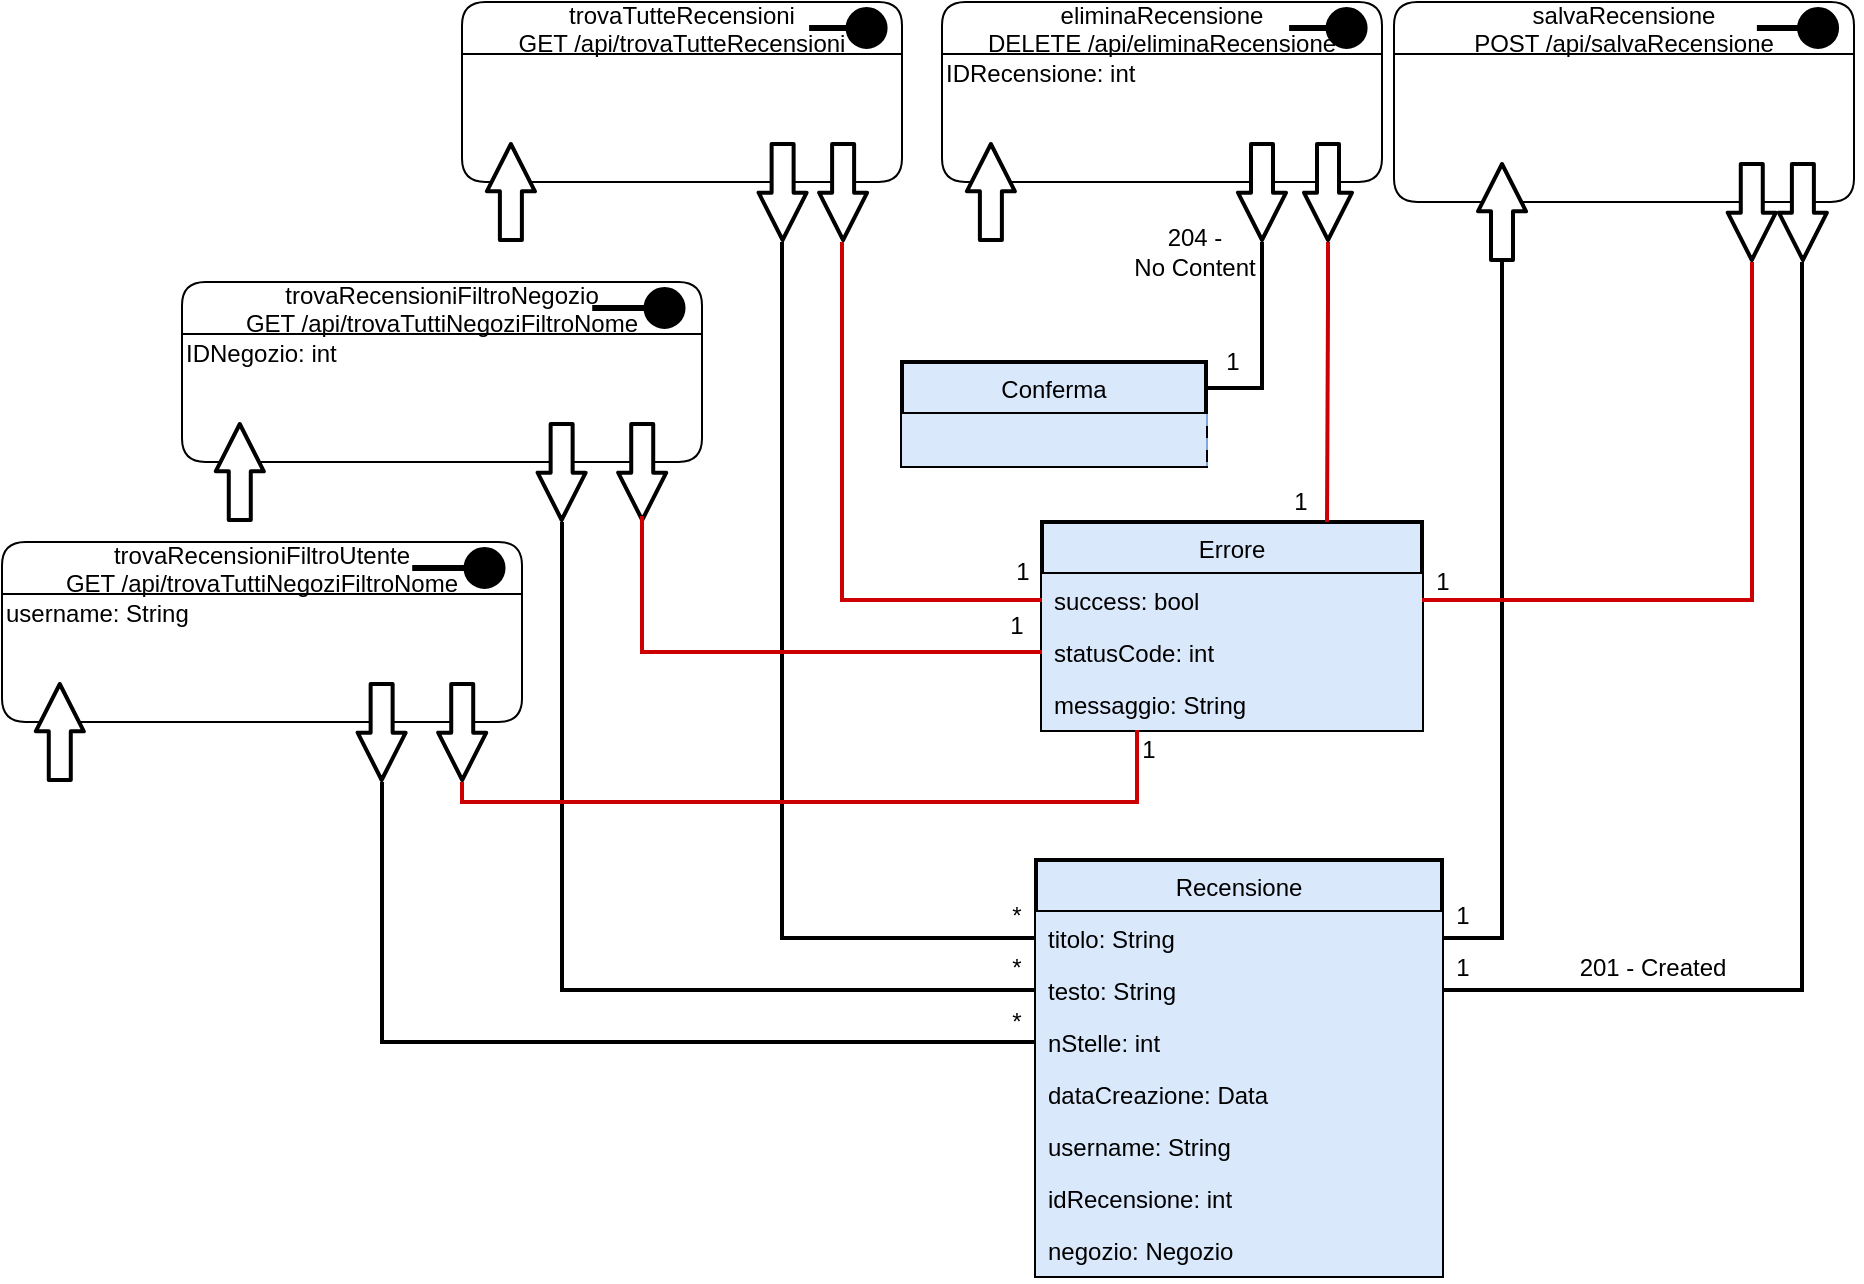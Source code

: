 <mxfile version="14.6.13" type="device"><diagram name="Page-1" id="efa7a0a1-bf9b-a30e-e6df-94a7791c09e9"><mxGraphModel dx="1422" dy="822" grid="1" gridSize="10" guides="1" tooltips="1" connect="1" arrows="1" fold="1" page="1" pageScale="1" pageWidth="826" pageHeight="1169" background="#ffffff" math="0" shadow="0"><root><mxCell id="0"/><mxCell id="1" parent="0"/><mxCell id="uqjgaTVG3SAcRJNr-vyV-13" value="Recensione" style="swimlane;fontStyle=0;align=center;verticalAlign=top;childLayout=stackLayout;horizontal=1;startSize=26;horizontalStack=0;resizeParent=1;resizeLast=0;collapsible=1;marginBottom=0;rounded=0;shadow=0;strokeWidth=2;fillColor=#dae8fc;" parent="1" vertex="1"><mxGeometry x="867" y="759" width="203" height="208" as="geometry"><mxRectangle x="870" y="640" width="160" height="26" as="alternateBounds"/></mxGeometry></mxCell><mxCell id="uqjgaTVG3SAcRJNr-vyV-14" value="titolo: String" style="text;align=left;verticalAlign=top;spacingLeft=4;spacingRight=4;overflow=hidden;rotatable=0;points=[[0,0.5],[1,0.5]];portConstraint=eastwest;fillColor=#dae8fc;" parent="uqjgaTVG3SAcRJNr-vyV-13" vertex="1"><mxGeometry y="26" width="203" height="26" as="geometry"/></mxCell><mxCell id="uqjgaTVG3SAcRJNr-vyV-15" value="testo: String" style="text;align=left;verticalAlign=top;spacingLeft=4;spacingRight=4;overflow=hidden;rotatable=0;points=[[0,0.5],[1,0.5]];portConstraint=eastwest;rounded=0;shadow=0;html=0;fillColor=#dae8fc;" parent="uqjgaTVG3SAcRJNr-vyV-13" vertex="1"><mxGeometry y="52" width="203" height="26" as="geometry"/></mxCell><mxCell id="uqjgaTVG3SAcRJNr-vyV-16" value="nStelle: int" style="text;align=left;verticalAlign=top;spacingLeft=4;spacingRight=4;overflow=hidden;rotatable=0;points=[[0,0.5],[1,0.5]];portConstraint=eastwest;rounded=0;shadow=0;html=0;fillColor=#dae8fc;" parent="uqjgaTVG3SAcRJNr-vyV-13" vertex="1"><mxGeometry y="78" width="203" height="26" as="geometry"/></mxCell><mxCell id="uqjgaTVG3SAcRJNr-vyV-17" value="dataCreazione: Data" style="text;align=left;verticalAlign=top;spacingLeft=4;spacingRight=4;overflow=hidden;rotatable=0;points=[[0,0.5],[1,0.5]];portConstraint=eastwest;rounded=0;shadow=0;html=0;fillColor=#dae8fc;" parent="uqjgaTVG3SAcRJNr-vyV-13" vertex="1"><mxGeometry y="104" width="203" height="26" as="geometry"/></mxCell><mxCell id="YFoO6ORFEUp5DhpsUJtH-15" value="username: String" style="text;align=left;verticalAlign=top;spacingLeft=4;spacingRight=4;overflow=hidden;rotatable=0;points=[[0,0.5],[1,0.5]];portConstraint=eastwest;rounded=0;shadow=0;html=0;fillColor=#dae8fc;" parent="uqjgaTVG3SAcRJNr-vyV-13" vertex="1"><mxGeometry y="130" width="203" height="26" as="geometry"/></mxCell><mxCell id="YFoO6ORFEUp5DhpsUJtH-16" value="idRecensione: int" style="text;align=left;verticalAlign=top;spacingLeft=4;spacingRight=4;overflow=hidden;rotatable=0;points=[[0,0.5],[1,0.5]];portConstraint=eastwest;rounded=0;shadow=0;html=0;fillColor=#dae8fc;" parent="uqjgaTVG3SAcRJNr-vyV-13" vertex="1"><mxGeometry y="156" width="203" height="26" as="geometry"/></mxCell><mxCell id="hpHkOMVnSsnMpZR6z6gA-1" value="negozio: Negozio" style="text;align=left;verticalAlign=top;spacingLeft=4;spacingRight=4;overflow=hidden;rotatable=0;points=[[0,0.5],[1,0.5]];portConstraint=eastwest;rounded=0;shadow=0;html=0;fillColor=#dae8fc;" parent="uqjgaTVG3SAcRJNr-vyV-13" vertex="1"><mxGeometry y="182" width="203" height="26" as="geometry"/></mxCell><mxCell id="uqjgaTVG3SAcRJNr-vyV-42" value="Errore" style="swimlane;fontStyle=0;align=center;verticalAlign=top;childLayout=stackLayout;horizontal=1;startSize=26;horizontalStack=0;resizeParent=1;resizeLast=0;collapsible=1;marginBottom=0;rounded=0;shadow=0;strokeWidth=2;fillColor=#dae8fc;" parent="1" vertex="1"><mxGeometry x="870" y="590" width="190" height="104" as="geometry"><mxRectangle x="800" y="500" width="160" height="26" as="alternateBounds"/></mxGeometry></mxCell><mxCell id="uqjgaTVG3SAcRJNr-vyV-43" value="success: bool" style="text;align=left;verticalAlign=top;spacingLeft=4;spacingRight=4;overflow=hidden;rotatable=0;points=[[0,0.5],[1,0.5]];portConstraint=eastwest;fillColor=#dae8fc;" parent="uqjgaTVG3SAcRJNr-vyV-42" vertex="1"><mxGeometry y="26" width="190" height="26" as="geometry"/></mxCell><mxCell id="uqjgaTVG3SAcRJNr-vyV-44" value="statusCode: int" style="text;align=left;verticalAlign=top;spacingLeft=4;spacingRight=4;overflow=hidden;rotatable=0;points=[[0,0.5],[1,0.5]];portConstraint=eastwest;rounded=0;shadow=0;html=0;fillColor=#dae8fc;" parent="uqjgaTVG3SAcRJNr-vyV-42" vertex="1"><mxGeometry y="52" width="190" height="26" as="geometry"/></mxCell><mxCell id="uqjgaTVG3SAcRJNr-vyV-45" value="messaggio: String" style="text;align=left;verticalAlign=top;spacingLeft=4;spacingRight=4;overflow=hidden;rotatable=0;points=[[0,0.5],[1,0.5]];portConstraint=eastwest;rounded=0;shadow=0;html=0;fillColor=#dae8fc;" parent="uqjgaTVG3SAcRJNr-vyV-42" vertex="1"><mxGeometry y="78" width="190" height="26" as="geometry"/></mxCell><mxCell id="uqjgaTVG3SAcRJNr-vyV-80" value="" style="group" parent="1" vertex="1" connectable="0"><mxGeometry x="820" y="330" width="220" height="120" as="geometry"/></mxCell><mxCell id="uqjgaTVG3SAcRJNr-vyV-81" value="eliminaRecensione&#10;DELETE /api/eliminaRecensione" style="swimlane;fontStyle=0;childLayout=stackLayout;horizontal=1;startSize=26;fillColor=none;horizontalStack=0;resizeParent=1;resizeParentMax=0;resizeLast=0;collapsible=1;marginBottom=0;rounded=1;" parent="uqjgaTVG3SAcRJNr-vyV-80" vertex="1"><mxGeometry width="220" height="90" as="geometry"/></mxCell><mxCell id="uqjgaTVG3SAcRJNr-vyV-82" value="" style="html=1;verticalAlign=bottom;startArrow=circle;startFill=1;endArrow=none;startSize=6;endSize=8;endFill=0;strokeWidth=3;targetPerimeterSpacing=1;jumpSize=7;" parent="uqjgaTVG3SAcRJNr-vyV-80" edge="1"><mxGeometry width="80" relative="1" as="geometry"><mxPoint x="214.296" y="13" as="sourcePoint"/><mxPoint x="173.556" y="13" as="targetPoint"/></mxGeometry></mxCell><mxCell id="uqjgaTVG3SAcRJNr-vyV-83" value="" style="shape=flexArrow;endArrow=classic;html=1;targetPerimeterSpacing=1;strokeWidth=2;endWidth=11.034;endSize=7.228;fillColor=#ffffff;" parent="uqjgaTVG3SAcRJNr-vyV-80" edge="1"><mxGeometry width="50" height="50" relative="1" as="geometry"><mxPoint x="24.444" y="120" as="sourcePoint"/><mxPoint x="24.444" y="70" as="targetPoint"/></mxGeometry></mxCell><mxCell id="uqjgaTVG3SAcRJNr-vyV-84" value="" style="shape=flexArrow;endArrow=classic;html=1;targetPerimeterSpacing=1;strokeWidth=2;endWidth=11.034;endSize=7.228;fillColor=#ffffff;" parent="uqjgaTVG3SAcRJNr-vyV-80" edge="1"><mxGeometry width="50" height="50" relative="1" as="geometry"><mxPoint x="193" y="70" as="sourcePoint"/><mxPoint x="193" y="120" as="targetPoint"/></mxGeometry></mxCell><mxCell id="uqjgaTVG3SAcRJNr-vyV-85" value="" style="shape=flexArrow;endArrow=classic;html=1;targetPerimeterSpacing=1;strokeWidth=2;endWidth=11.034;endSize=7.228;fillColor=#ffffff;rounded=1;" parent="uqjgaTVG3SAcRJNr-vyV-80" edge="1"><mxGeometry width="50" height="50" relative="1" as="geometry"><mxPoint x="160.001" y="70.0" as="sourcePoint"/><mxPoint x="160.001" y="120" as="targetPoint"/></mxGeometry></mxCell><mxCell id="uqjgaTVG3SAcRJNr-vyV-86" value="IDRecensione: int" style="text;html=1;align=left;verticalAlign=middle;resizable=0;points=[];autosize=1;strokeColor=none;" parent="1" vertex="1"><mxGeometry x="820" y="356" width="110" height="20" as="geometry"/></mxCell><mxCell id="uqjgaTVG3SAcRJNr-vyV-87" value="" style="endArrow=none;html=1;targetPerimeterSpacing=1;strokeWidth=2;fillColor=#ffffff;edgeStyle=orthogonalEdgeStyle;rounded=0;endFill=0;entryX=1;entryY=0.25;entryDx=0;entryDy=0;" parent="1" target="uqjgaTVG3SAcRJNr-vyV-89" edge="1"><mxGeometry width="50" height="50" relative="1" as="geometry"><mxPoint x="980" y="450" as="sourcePoint"/><mxPoint x="1159" y="589.5" as="targetPoint"/><Array as="points"><mxPoint x="980" y="523"/></Array></mxGeometry></mxCell><mxCell id="uqjgaTVG3SAcRJNr-vyV-88" value="1" style="text;html=1;align=center;verticalAlign=middle;resizable=0;points=[];autosize=1;strokeColor=none;" parent="1" vertex="1"><mxGeometry x="955" y="500" width="20" height="20" as="geometry"/></mxCell><mxCell id="uqjgaTVG3SAcRJNr-vyV-89" value="Conferma" style="swimlane;fontStyle=0;align=center;verticalAlign=top;childLayout=stackLayout;horizontal=1;startSize=26;horizontalStack=0;resizeParent=1;resizeLast=0;collapsible=1;marginBottom=0;rounded=0;shadow=0;strokeWidth=2;fillColor=#dae8fc;swimlaneFillColor=none;separatorColor=#7EA6E0;noLabel=0;portConstraintRotation=0;" parent="1" vertex="1"><mxGeometry x="800" y="510" width="152" height="52" as="geometry"><mxRectangle x="1140" y="536" width="160" height="26" as="alternateBounds"/></mxGeometry></mxCell><mxCell id="uqjgaTVG3SAcRJNr-vyV-93" value="" style="text;align=left;verticalAlign=top;spacingLeft=4;spacingRight=4;overflow=hidden;rotatable=0;points=[[0,0.5],[1,0.5]];portConstraint=eastwest;rounded=0;shadow=0;html=0;fillColor=#dae8fc;" parent="uqjgaTVG3SAcRJNr-vyV-89" vertex="1"><mxGeometry y="26" width="152" height="26" as="geometry"/></mxCell><mxCell id="uqjgaTVG3SAcRJNr-vyV-94" value="" style="endArrow=none;html=1;targetPerimeterSpacing=1;strokeWidth=2;fillColor=#ffffff;edgeStyle=orthogonalEdgeStyle;rounded=0;entryX=0.75;entryY=0;entryDx=0;entryDy=0;endFill=0;strokeColor=#CC0000;" parent="1" target="uqjgaTVG3SAcRJNr-vyV-42" edge="1"><mxGeometry width="50" height="50" relative="1" as="geometry"><mxPoint x="1013" y="450" as="sourcePoint"/><mxPoint x="1165" y="508" as="targetPoint"/><Array as="points"><mxPoint x="1013" y="450"/><mxPoint x="1013" y="480"/><mxPoint x="1013" y="480"/></Array></mxGeometry></mxCell><mxCell id="uqjgaTVG3SAcRJNr-vyV-95" value="1" style="text;html=1;align=center;verticalAlign=middle;resizable=0;points=[];autosize=1;strokeColor=none;" parent="1" vertex="1"><mxGeometry x="989" y="570" width="20" height="20" as="geometry"/></mxCell><mxCell id="uqjgaTVG3SAcRJNr-vyV-96" value="204 - &lt;br&gt;No Content" style="text;html=1;align=center;verticalAlign=middle;resizable=0;points=[];autosize=1;strokeColor=none;" parent="1" vertex="1"><mxGeometry x="906" y="440" width="80" height="30" as="geometry"/></mxCell><mxCell id="uqjgaTVG3SAcRJNr-vyV-98" value="" style="group" parent="1" vertex="1" connectable="0"><mxGeometry x="1046" y="330" width="230" height="120" as="geometry"/></mxCell><mxCell id="uqjgaTVG3SAcRJNr-vyV-99" value="salvaRecensione&#10;POST /api/salvaRecensione" style="swimlane;fontStyle=0;childLayout=stackLayout;horizontal=1;startSize=26;fillColor=none;horizontalStack=0;resizeParent=1;resizeParentMax=0;resizeLast=0;collapsible=1;marginBottom=0;rounded=1;" parent="uqjgaTVG3SAcRJNr-vyV-98" vertex="1"><mxGeometry width="230" height="100" as="geometry"/></mxCell><mxCell id="uqjgaTVG3SAcRJNr-vyV-103" value="" style="shape=flexArrow;endArrow=classic;html=1;targetPerimeterSpacing=1;strokeWidth=2;endWidth=11.034;endSize=7.228;fillColor=#ffffff;rounded=1;" parent="uqjgaTVG3SAcRJNr-vyV-99" edge="1"><mxGeometry width="50" height="50" relative="1" as="geometry"><mxPoint x="178.889" y="80.0" as="sourcePoint"/><mxPoint x="178.889" y="130" as="targetPoint"/></mxGeometry></mxCell><mxCell id="uqjgaTVG3SAcRJNr-vyV-102" value="" style="shape=flexArrow;endArrow=classic;html=1;targetPerimeterSpacing=1;strokeWidth=2;endWidth=11.034;endSize=7.228;fillColor=#ffffff;" parent="uqjgaTVG3SAcRJNr-vyV-99" edge="1"><mxGeometry width="50" height="50" relative="1" as="geometry"><mxPoint x="204.444" y="80" as="sourcePoint"/><mxPoint x="204.444" y="130" as="targetPoint"/></mxGeometry></mxCell><mxCell id="uqjgaTVG3SAcRJNr-vyV-101" value="" style="shape=flexArrow;endArrow=classic;html=1;targetPerimeterSpacing=1;strokeWidth=2;endWidth=11.034;endSize=7.228;fillColor=#ffffff;" parent="uqjgaTVG3SAcRJNr-vyV-99" edge="1"><mxGeometry width="50" height="50" relative="1" as="geometry"><mxPoint x="54.004" y="130" as="sourcePoint"/><mxPoint x="54.004" y="80" as="targetPoint"/></mxGeometry></mxCell><mxCell id="uqjgaTVG3SAcRJNr-vyV-100" value="" style="html=1;verticalAlign=bottom;startArrow=circle;startFill=1;endArrow=none;startSize=6;endSize=8;endFill=0;strokeWidth=3;targetPerimeterSpacing=1;jumpSize=7;" parent="uqjgaTVG3SAcRJNr-vyV-98" edge="1"><mxGeometry width="80" relative="1" as="geometry"><mxPoint x="224.037" y="13" as="sourcePoint"/><mxPoint x="181.444" y="13" as="targetPoint"/></mxGeometry></mxCell><mxCell id="uqjgaTVG3SAcRJNr-vyV-108" style="edgeStyle=orthogonalEdgeStyle;rounded=0;jumpSize=7;orthogonalLoop=1;jettySize=auto;html=1;endArrow=none;endFill=0;targetPerimeterSpacing=1;strokeWidth=2;fillColor=#ffffff;exitX=1;exitY=0.5;exitDx=0;exitDy=0;" parent="1" source="uqjgaTVG3SAcRJNr-vyV-14" edge="1"><mxGeometry relative="1" as="geometry"><mxPoint x="1100" y="460" as="targetPoint"/><mxPoint x="1060" y="708" as="sourcePoint"/><Array as="points"><mxPoint x="1100" y="798"/></Array></mxGeometry></mxCell><mxCell id="uqjgaTVG3SAcRJNr-vyV-109" value="1" style="text;html=1;align=center;verticalAlign=middle;resizable=0;points=[];autosize=1;strokeColor=none;" parent="1" vertex="1"><mxGeometry x="1070" y="777" width="20" height="20" as="geometry"/></mxCell><mxCell id="uqjgaTVG3SAcRJNr-vyV-112" value="201 - Created" style="text;html=1;align=center;verticalAlign=middle;resizable=0;points=[];autosize=1;strokeColor=none;fillColor=#ffffff;" parent="1" vertex="1"><mxGeometry x="1130" y="803" width="90" height="20" as="geometry"/></mxCell><mxCell id="uqjgaTVG3SAcRJNr-vyV-113" value="1" style="text;html=1;align=center;verticalAlign=middle;resizable=0;points=[];autosize=1;strokeColor=none;" parent="1" vertex="1"><mxGeometry x="1070" y="803" width="20" height="20" as="geometry"/></mxCell><mxCell id="uqjgaTVG3SAcRJNr-vyV-115" style="edgeStyle=orthogonalEdgeStyle;rounded=0;jumpSize=7;orthogonalLoop=1;jettySize=auto;html=1;endArrow=none;endFill=0;targetPerimeterSpacing=1;strokeWidth=2;fillColor=#ffffff;exitX=1;exitY=0.5;exitDx=0;exitDy=0;strokeColor=#CC0000;" parent="1" source="uqjgaTVG3SAcRJNr-vyV-43" edge="1"><mxGeometry relative="1" as="geometry"><mxPoint x="1225" y="460" as="targetPoint"/><mxPoint x="1080" y="609" as="sourcePoint"/><Array as="points"><mxPoint x="1225" y="629"/></Array></mxGeometry></mxCell><mxCell id="uqjgaTVG3SAcRJNr-vyV-116" value="1" style="text;html=1;align=center;verticalAlign=middle;resizable=0;points=[];autosize=1;strokeColor=none;" parent="1" vertex="1"><mxGeometry x="1060" y="610" width="20" height="20" as="geometry"/></mxCell><mxCell id="YFoO6ORFEUp5DhpsUJtH-45" style="edgeStyle=orthogonalEdgeStyle;rounded=0;jumpSize=7;orthogonalLoop=1;jettySize=auto;html=1;endArrow=none;endFill=0;targetPerimeterSpacing=1;strokeWidth=2;fillColor=#ffffff;exitX=1;exitY=0.5;exitDx=0;exitDy=0;" parent="1" source="uqjgaTVG3SAcRJNr-vyV-15" edge="1"><mxGeometry relative="1" as="geometry"><mxPoint x="1250" y="460" as="targetPoint"/><mxPoint x="1130" y="737.008" as="sourcePoint"/><Array as="points"><mxPoint x="1250" y="824"/></Array></mxGeometry></mxCell><mxCell id="B47zHpZeq-gsEh7ucnYr-14" value="1" style="text;html=1;align=center;verticalAlign=middle;resizable=0;points=[];autosize=1;strokeColor=none;" parent="1" vertex="1"><mxGeometry x="850" y="605" width="20" height="20" as="geometry"/></mxCell><mxCell id="B47zHpZeq-gsEh7ucnYr-32" value="" style="group" parent="1" vertex="1" connectable="0"><mxGeometry x="580" y="330" width="220" height="120" as="geometry"/></mxCell><mxCell id="B47zHpZeq-gsEh7ucnYr-33" value="trovaTutteRecensioni&#10;GET /api/trovaTutteRecensioni" style="swimlane;fontStyle=0;childLayout=stackLayout;horizontal=1;startSize=26;fillColor=none;horizontalStack=0;resizeParent=1;resizeParentMax=0;resizeLast=0;collapsible=1;marginBottom=0;rounded=1;" parent="B47zHpZeq-gsEh7ucnYr-32" vertex="1"><mxGeometry width="220.0" height="90" as="geometry"/></mxCell><mxCell id="B47zHpZeq-gsEh7ucnYr-34" value="" style="html=1;verticalAlign=bottom;startArrow=circle;startFill=1;endArrow=none;startSize=6;endSize=8;endFill=0;strokeWidth=3;targetPerimeterSpacing=1;jumpSize=7;" parent="B47zHpZeq-gsEh7ucnYr-32" edge="1"><mxGeometry width="80" relative="1" as="geometry"><mxPoint x="214.296" y="13" as="sourcePoint"/><mxPoint x="173.556" y="13" as="targetPoint"/></mxGeometry></mxCell><mxCell id="B47zHpZeq-gsEh7ucnYr-35" value="" style="shape=flexArrow;endArrow=classic;html=1;targetPerimeterSpacing=1;strokeWidth=2;endWidth=11.034;endSize=7.228;fillColor=#ffffff;" parent="B47zHpZeq-gsEh7ucnYr-32" edge="1"><mxGeometry width="50" height="50" relative="1" as="geometry"><mxPoint x="24.444" y="120" as="sourcePoint"/><mxPoint x="24.444" y="70" as="targetPoint"/></mxGeometry></mxCell><mxCell id="B47zHpZeq-gsEh7ucnYr-36" value="" style="shape=flexArrow;endArrow=classic;html=1;targetPerimeterSpacing=1;strokeWidth=2;endWidth=11.034;endSize=7.228;fillColor=#ffffff;" parent="B47zHpZeq-gsEh7ucnYr-32" edge="1"><mxGeometry width="50" height="50" relative="1" as="geometry"><mxPoint x="190.556" y="70" as="sourcePoint"/><mxPoint x="190.556" y="120" as="targetPoint"/></mxGeometry></mxCell><mxCell id="B47zHpZeq-gsEh7ucnYr-37" value="" style="shape=flexArrow;endArrow=classic;html=1;targetPerimeterSpacing=1;strokeWidth=2;endWidth=11.034;endSize=7.228;fillColor=#ffffff;rounded=1;" parent="B47zHpZeq-gsEh7ucnYr-32" edge="1"><mxGeometry width="50" height="50" relative="1" as="geometry"><mxPoint x="160.311" y="70.0" as="sourcePoint"/><mxPoint x="160.311" y="120" as="targetPoint"/></mxGeometry></mxCell><mxCell id="B47zHpZeq-gsEh7ucnYr-39" value="" style="endArrow=none;html=1;targetPerimeterSpacing=1;strokeWidth=2;fillColor=#ffffff;edgeStyle=orthogonalEdgeStyle;rounded=0;endFill=0;entryX=0;entryY=0.5;entryDx=0;entryDy=0;strokeColor=#CC0000;" parent="1" target="uqjgaTVG3SAcRJNr-vyV-43" edge="1"><mxGeometry width="50" height="50" relative="1" as="geometry"><mxPoint x="770" y="450" as="sourcePoint"/><mxPoint x="840" y="650" as="targetPoint"/><Array as="points"><mxPoint x="770" y="629"/></Array></mxGeometry></mxCell><mxCell id="B47zHpZeq-gsEh7ucnYr-41" value="" style="endArrow=none;html=1;targetPerimeterSpacing=1;strokeWidth=2;fillColor=#ffffff;edgeStyle=orthogonalEdgeStyle;rounded=0;endFill=0;entryX=0;entryY=0.5;entryDx=0;entryDy=0;" parent="1" target="uqjgaTVG3SAcRJNr-vyV-14" edge="1"><mxGeometry width="50" height="50" relative="1" as="geometry"><mxPoint x="740" y="450" as="sourcePoint"/><mxPoint x="865" y="769" as="targetPoint"/><Array as="points"><mxPoint x="740" y="798"/></Array></mxGeometry></mxCell><mxCell id="B47zHpZeq-gsEh7ucnYr-43" value="*" style="text;html=1;align=center;verticalAlign=middle;resizable=0;points=[];autosize=1;strokeColor=none;" parent="1" vertex="1"><mxGeometry x="847" y="777" width="20" height="20" as="geometry"/></mxCell><mxCell id="B47zHpZeq-gsEh7ucnYr-45" value="" style="group" parent="1" vertex="1" connectable="0"><mxGeometry x="440" y="470" width="260" height="120" as="geometry"/></mxCell><mxCell id="B47zHpZeq-gsEh7ucnYr-46" value="trovaRecensioniFiltroNegozio&#10;GET /api/trovaTuttiNegoziFiltroNome" style="swimlane;fontStyle=0;childLayout=stackLayout;horizontal=1;startSize=26;fillColor=none;horizontalStack=0;resizeParent=1;resizeParentMax=0;resizeLast=0;collapsible=1;marginBottom=0;rounded=1;" parent="B47zHpZeq-gsEh7ucnYr-45" vertex="1"><mxGeometry width="260" height="90" as="geometry"/></mxCell><mxCell id="B47zHpZeq-gsEh7ucnYr-47" value="" style="html=1;verticalAlign=bottom;startArrow=circle;startFill=1;endArrow=none;startSize=6;endSize=8;endFill=0;strokeWidth=3;targetPerimeterSpacing=1;jumpSize=7;" parent="B47zHpZeq-gsEh7ucnYr-45" edge="1"><mxGeometry width="80" relative="1" as="geometry"><mxPoint x="253.259" y="13" as="sourcePoint"/><mxPoint x="205.111" y="13" as="targetPoint"/></mxGeometry></mxCell><mxCell id="B47zHpZeq-gsEh7ucnYr-48" value="" style="shape=flexArrow;endArrow=classic;html=1;targetPerimeterSpacing=1;strokeWidth=2;endWidth=11.034;endSize=7.228;fillColor=#ffffff;" parent="B47zHpZeq-gsEh7ucnYr-45" edge="1"><mxGeometry width="50" height="50" relative="1" as="geometry"><mxPoint x="28.889" y="120" as="sourcePoint"/><mxPoint x="28.889" y="70" as="targetPoint"/></mxGeometry></mxCell><mxCell id="B47zHpZeq-gsEh7ucnYr-49" value="" style="shape=flexArrow;endArrow=classic;html=1;targetPerimeterSpacing=1;strokeWidth=2;endWidth=11.034;endSize=7.228;fillColor=#ffffff;" parent="B47zHpZeq-gsEh7ucnYr-45" edge="1"><mxGeometry width="50" height="50" relative="1" as="geometry"><mxPoint x="230.111" y="70" as="sourcePoint"/><mxPoint x="230.111" y="120" as="targetPoint"/></mxGeometry></mxCell><mxCell id="B47zHpZeq-gsEh7ucnYr-50" value="" style="shape=flexArrow;endArrow=classic;html=1;targetPerimeterSpacing=1;strokeWidth=2;endWidth=11.034;endSize=7.228;fillColor=#ffffff;rounded=1;" parent="B47zHpZeq-gsEh7ucnYr-45" edge="1"><mxGeometry width="50" height="50" relative="1" as="geometry"><mxPoint x="189.822" y="70.0" as="sourcePoint"/><mxPoint x="189.822" y="120" as="targetPoint"/></mxGeometry></mxCell><mxCell id="B47zHpZeq-gsEh7ucnYr-51" value="IDNegozio: int" style="text;html=1;align=left;verticalAlign=middle;resizable=0;points=[];autosize=1;strokeColor=none;" parent="1" vertex="1"><mxGeometry x="440" y="496" width="90" height="20" as="geometry"/></mxCell><mxCell id="B47zHpZeq-gsEh7ucnYr-52" value="" style="endArrow=none;html=1;targetPerimeterSpacing=1;strokeWidth=2;fillColor=#ffffff;edgeStyle=orthogonalEdgeStyle;rounded=0;endFill=0;entryX=0;entryY=0.5;entryDx=0;entryDy=0;strokeColor=#CC0000;" parent="1" target="uqjgaTVG3SAcRJNr-vyV-44" edge="1"><mxGeometry width="50" height="50" relative="1" as="geometry"><mxPoint x="670" y="587" as="sourcePoint"/><mxPoint x="910" y="700" as="targetPoint"/><Array as="points"><mxPoint x="670" y="655"/></Array></mxGeometry></mxCell><mxCell id="B47zHpZeq-gsEh7ucnYr-53" value="1" style="text;html=1;align=center;verticalAlign=middle;resizable=0;points=[];autosize=1;strokeColor=none;" parent="1" vertex="1"><mxGeometry x="847" y="632" width="20" height="20" as="geometry"/></mxCell><mxCell id="B47zHpZeq-gsEh7ucnYr-54" value="" style="endArrow=none;html=1;targetPerimeterSpacing=1;strokeWidth=2;fillColor=#ffffff;edgeStyle=orthogonalEdgeStyle;rounded=0;endFill=0;entryX=0;entryY=0.5;entryDx=0;entryDy=0;" parent="1" target="uqjgaTVG3SAcRJNr-vyV-15" edge="1"><mxGeometry width="50" height="50" relative="1" as="geometry"><mxPoint x="630" y="590" as="sourcePoint"/><mxPoint x="759" y="819" as="targetPoint"/><Array as="points"><mxPoint x="630" y="824"/></Array></mxGeometry></mxCell><mxCell id="B47zHpZeq-gsEh7ucnYr-55" value="*" style="text;html=1;align=center;verticalAlign=middle;resizable=0;points=[];autosize=1;strokeColor=none;" parent="1" vertex="1"><mxGeometry x="847" y="803" width="20" height="20" as="geometry"/></mxCell><mxCell id="hpHkOMVnSsnMpZR6z6gA-2" value="" style="group" parent="1" vertex="1" connectable="0"><mxGeometry x="350" y="600" width="260" height="120" as="geometry"/></mxCell><mxCell id="hpHkOMVnSsnMpZR6z6gA-3" value="trovaRecensioniFiltroUtente&#10;GET /api/trovaTuttiNegoziFiltroNome" style="swimlane;fontStyle=0;childLayout=stackLayout;horizontal=1;startSize=26;fillColor=none;horizontalStack=0;resizeParent=1;resizeParentMax=0;resizeLast=0;collapsible=1;marginBottom=0;rounded=1;" parent="hpHkOMVnSsnMpZR6z6gA-2" vertex="1"><mxGeometry width="260" height="90" as="geometry"/></mxCell><mxCell id="hpHkOMVnSsnMpZR6z6gA-4" value="" style="html=1;verticalAlign=bottom;startArrow=circle;startFill=1;endArrow=none;startSize=6;endSize=8;endFill=0;strokeWidth=3;targetPerimeterSpacing=1;jumpSize=7;" parent="hpHkOMVnSsnMpZR6z6gA-2" edge="1"><mxGeometry width="80" relative="1" as="geometry"><mxPoint x="253.259" y="13" as="sourcePoint"/><mxPoint x="205.111" y="13" as="targetPoint"/></mxGeometry></mxCell><mxCell id="hpHkOMVnSsnMpZR6z6gA-5" value="" style="shape=flexArrow;endArrow=classic;html=1;targetPerimeterSpacing=1;strokeWidth=2;endWidth=11.034;endSize=7.228;fillColor=#ffffff;" parent="hpHkOMVnSsnMpZR6z6gA-2" edge="1"><mxGeometry width="50" height="50" relative="1" as="geometry"><mxPoint x="28.889" y="120" as="sourcePoint"/><mxPoint x="28.889" y="70" as="targetPoint"/></mxGeometry></mxCell><mxCell id="hpHkOMVnSsnMpZR6z6gA-6" value="" style="shape=flexArrow;endArrow=classic;html=1;targetPerimeterSpacing=1;strokeWidth=2;endWidth=11.034;endSize=7.228;fillColor=#ffffff;" parent="hpHkOMVnSsnMpZR6z6gA-2" edge="1"><mxGeometry width="50" height="50" relative="1" as="geometry"><mxPoint x="230.111" y="70" as="sourcePoint"/><mxPoint x="230.111" y="120" as="targetPoint"/></mxGeometry></mxCell><mxCell id="hpHkOMVnSsnMpZR6z6gA-7" value="" style="shape=flexArrow;endArrow=classic;html=1;targetPerimeterSpacing=1;strokeWidth=2;endWidth=11.034;endSize=7.228;fillColor=#ffffff;rounded=1;" parent="hpHkOMVnSsnMpZR6z6gA-2" edge="1"><mxGeometry width="50" height="50" relative="1" as="geometry"><mxPoint x="189.822" y="70.0" as="sourcePoint"/><mxPoint x="189.822" y="120" as="targetPoint"/></mxGeometry></mxCell><mxCell id="hpHkOMVnSsnMpZR6z6gA-8" value="username: String" style="text;html=1;align=left;verticalAlign=middle;resizable=0;points=[];autosize=1;strokeColor=none;" parent="1" vertex="1"><mxGeometry x="350" y="626" width="110" height="20" as="geometry"/></mxCell><mxCell id="hpHkOMVnSsnMpZR6z6gA-9" value="" style="endArrow=none;html=1;targetPerimeterSpacing=1;strokeWidth=2;fillColor=#ffffff;edgeStyle=orthogonalEdgeStyle;rounded=0;endFill=0;entryX=0.25;entryY=1;entryDx=0;entryDy=0;strokeColor=#CC0000;" parent="1" target="uqjgaTVG3SAcRJNr-vyV-42" edge="1"><mxGeometry width="50" height="50" relative="1" as="geometry"><mxPoint x="580" y="720" as="sourcePoint"/><mxPoint x="890" y="720" as="targetPoint"/><Array as="points"><mxPoint x="918" y="730"/></Array></mxGeometry></mxCell><mxCell id="hpHkOMVnSsnMpZR6z6gA-10" value="1" style="text;html=1;align=center;verticalAlign=middle;resizable=0;points=[];autosize=1;strokeColor=none;" parent="1" vertex="1"><mxGeometry x="913" y="694" width="20" height="20" as="geometry"/></mxCell><mxCell id="hpHkOMVnSsnMpZR6z6gA-11" value="" style="endArrow=none;html=1;targetPerimeterSpacing=1;strokeWidth=2;fillColor=#ffffff;edgeStyle=orthogonalEdgeStyle;rounded=0;endFill=0;entryX=0;entryY=0.5;entryDx=0;entryDy=0;" parent="1" target="uqjgaTVG3SAcRJNr-vyV-16" edge="1"><mxGeometry width="50" height="50" relative="1" as="geometry"><mxPoint x="540" y="720" as="sourcePoint"/><mxPoint x="820" y="860" as="targetPoint"/><Array as="points"><mxPoint x="540" y="850"/></Array></mxGeometry></mxCell><mxCell id="hpHkOMVnSsnMpZR6z6gA-12" value="*" style="text;html=1;align=center;verticalAlign=middle;resizable=0;points=[];autosize=1;strokeColor=none;" parent="1" vertex="1"><mxGeometry x="847" y="830" width="20" height="20" as="geometry"/></mxCell></root></mxGraphModel></diagram></mxfile>